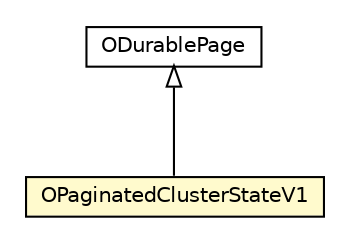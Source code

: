 #!/usr/local/bin/dot
#
# Class diagram 
# Generated by UMLGraph version R5_6-24-gf6e263 (http://www.umlgraph.org/)
#

digraph G {
	edge [fontname="Helvetica",fontsize=10,labelfontname="Helvetica",labelfontsize=10];
	node [fontname="Helvetica",fontsize=10,shape=plaintext];
	nodesep=0.25;
	ranksep=0.5;
	// com.orientechnologies.orient.core.storage.cluster.v1.OPaginatedClusterStateV1
	c4915672 [label=<<table title="com.orientechnologies.orient.core.storage.cluster.v1.OPaginatedClusterStateV1" border="0" cellborder="1" cellspacing="0" cellpadding="2" port="p" bgcolor="lemonChiffon" href="./OPaginatedClusterStateV1.html">
		<tr><td><table border="0" cellspacing="0" cellpadding="1">
<tr><td align="center" balign="center"> OPaginatedClusterStateV1 </td></tr>
		</table></td></tr>
		</table>>, URL="./OPaginatedClusterStateV1.html", fontname="Helvetica", fontcolor="black", fontsize=10.0];
	// com.orientechnologies.orient.core.storage.impl.local.paginated.base.ODurablePage
	c4915790 [label=<<table title="com.orientechnologies.orient.core.storage.impl.local.paginated.base.ODurablePage" border="0" cellborder="1" cellspacing="0" cellpadding="2" port="p" href="../../impl/local/paginated/base/ODurablePage.html">
		<tr><td><table border="0" cellspacing="0" cellpadding="1">
<tr><td align="center" balign="center"> ODurablePage </td></tr>
		</table></td></tr>
		</table>>, URL="../../impl/local/paginated/base/ODurablePage.html", fontname="Helvetica", fontcolor="black", fontsize=10.0];
	//com.orientechnologies.orient.core.storage.cluster.v1.OPaginatedClusterStateV1 extends com.orientechnologies.orient.core.storage.impl.local.paginated.base.ODurablePage
	c4915790:p -> c4915672:p [dir=back,arrowtail=empty];
}

